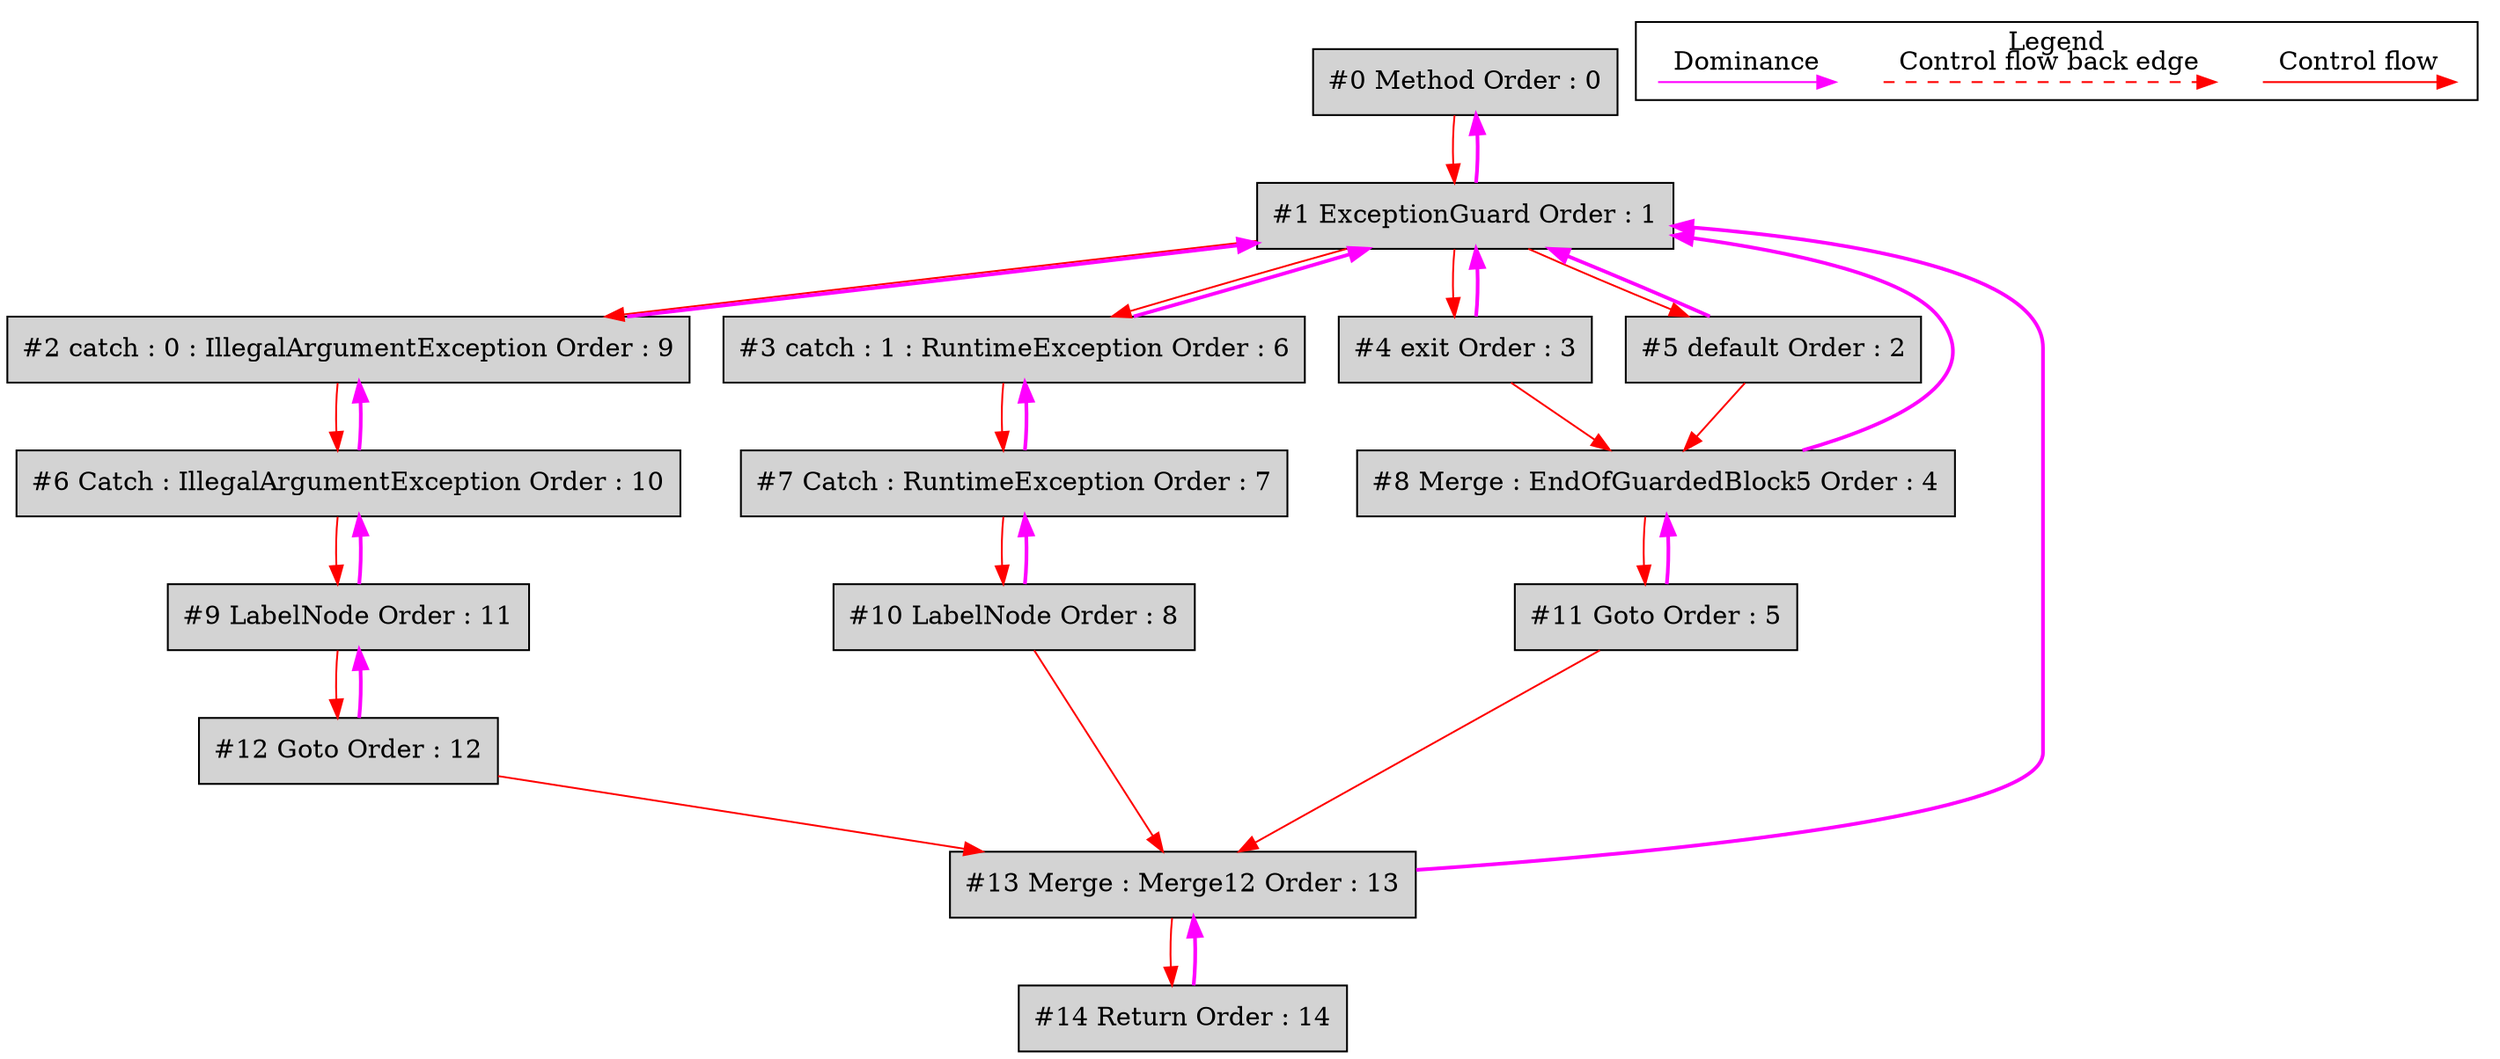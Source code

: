 digraph debugoutput {
 ordering="in";
 node0[label="#0 Method Order : 0",shape=box, fillcolor=lightgrey, style=filled];
 node1[label="#1 ExceptionGuard Order : 1",shape=box, fillcolor=lightgrey, style=filled];
 node1 -> node0[dir="forward" color="fuchsia" penwidth="2"];
 node0 -> node1[labeldistance=2, color=red, fontcolor=red];
 node2[label="#2 catch : 0 : IllegalArgumentException Order : 9",shape=box, fillcolor=lightgrey, style=filled];
 node2 -> node1[dir="forward" color="fuchsia" penwidth="2"];
 node1 -> node2[labeldistance=2, color=red, fontcolor=red];
 node3[label="#3 catch : 1 : RuntimeException Order : 6",shape=box, fillcolor=lightgrey, style=filled];
 node3 -> node1[dir="forward" color="fuchsia" penwidth="2"];
 node1 -> node3[labeldistance=2, color=red, fontcolor=red];
 node4[label="#4 exit Order : 3",shape=box, fillcolor=lightgrey, style=filled];
 node4 -> node1[dir="forward" color="fuchsia" penwidth="2"];
 node1 -> node4[labeldistance=2, color=red, fontcolor=red];
 node5[label="#5 default Order : 2",shape=box, fillcolor=lightgrey, style=filled];
 node5 -> node1[dir="forward" color="fuchsia" penwidth="2"];
 node1 -> node5[labeldistance=2, color=red, fontcolor=red];
 node6[label="#6 Catch : IllegalArgumentException Order : 10",shape=box, fillcolor=lightgrey, style=filled];
 node6 -> node2[dir="forward" color="fuchsia" penwidth="2"];
 node2 -> node6[labeldistance=2, color=red, fontcolor=red];
 node7[label="#7 Catch : RuntimeException Order : 7",shape=box, fillcolor=lightgrey, style=filled];
 node7 -> node3[dir="forward" color="fuchsia" penwidth="2"];
 node3 -> node7[labeldistance=2, color=red, fontcolor=red];
 node8[label="#8 Merge : EndOfGuardedBlock5 Order : 4",shape=box, fillcolor=lightgrey, style=filled];
 node8 -> node1[dir="forward" color="fuchsia" penwidth="2"];
 node5 -> node8[labeldistance=2, color=red, fontcolor=red];
 node4 -> node8[labeldistance=2, color=red, fontcolor=red];
 node9[label="#9 LabelNode Order : 11",shape=box, fillcolor=lightgrey, style=filled];
 node9 -> node6[dir="forward" color="fuchsia" penwidth="2"];
 node6 -> node9[labeldistance=2, color=red, fontcolor=red];
 node10[label="#10 LabelNode Order : 8",shape=box, fillcolor=lightgrey, style=filled];
 node10 -> node7[dir="forward" color="fuchsia" penwidth="2"];
 node7 -> node10[labeldistance=2, color=red, fontcolor=red];
 node11[label="#11 Goto Order : 5",shape=box, fillcolor=lightgrey, style=filled];
 node11 -> node8[dir="forward" color="fuchsia" penwidth="2"];
 node8 -> node11[labeldistance=2, color=red, fontcolor=red];
 node12[label="#12 Goto Order : 12",shape=box, fillcolor=lightgrey, style=filled];
 node12 -> node9[dir="forward" color="fuchsia" penwidth="2"];
 node9 -> node12[labeldistance=2, color=red, fontcolor=red];
 node13[label="#13 Merge : Merge12 Order : 13",shape=box, fillcolor=lightgrey, style=filled];
 node13 -> node1[dir="forward" color="fuchsia" penwidth="2"];
 node11 -> node13[labeldistance=2, color=red, fontcolor=red];
 node12 -> node13[labeldistance=2, color=red, fontcolor=red];
 node10 -> node13[labeldistance=2, color=red, fontcolor=red];
 node14[label="#14 Return Order : 14",shape=box, fillcolor=lightgrey, style=filled];
 node14 -> node13[dir="forward" color="fuchsia" penwidth="2"];
 node13 -> node14[labeldistance=2, color=red, fontcolor=red];
 subgraph cluster_000 {
  label = "Legend";
  node [shape=point]
  {
   rank=same;
   c0 [style = invis];
   c1 [style = invis];
   c2 [style = invis];
   c3 [style = invis];
   d8 [style = invis];
   d9 [style = invis];

  }
  c0 -> c1 [label="Control flow", style=solid, color=red]
  c2 -> c3 [label="Control flow back edge", style=dashed, color=red]
  d8 -> d9 [label="Dominance", color=fuchsia, style=solid]
 }

}
